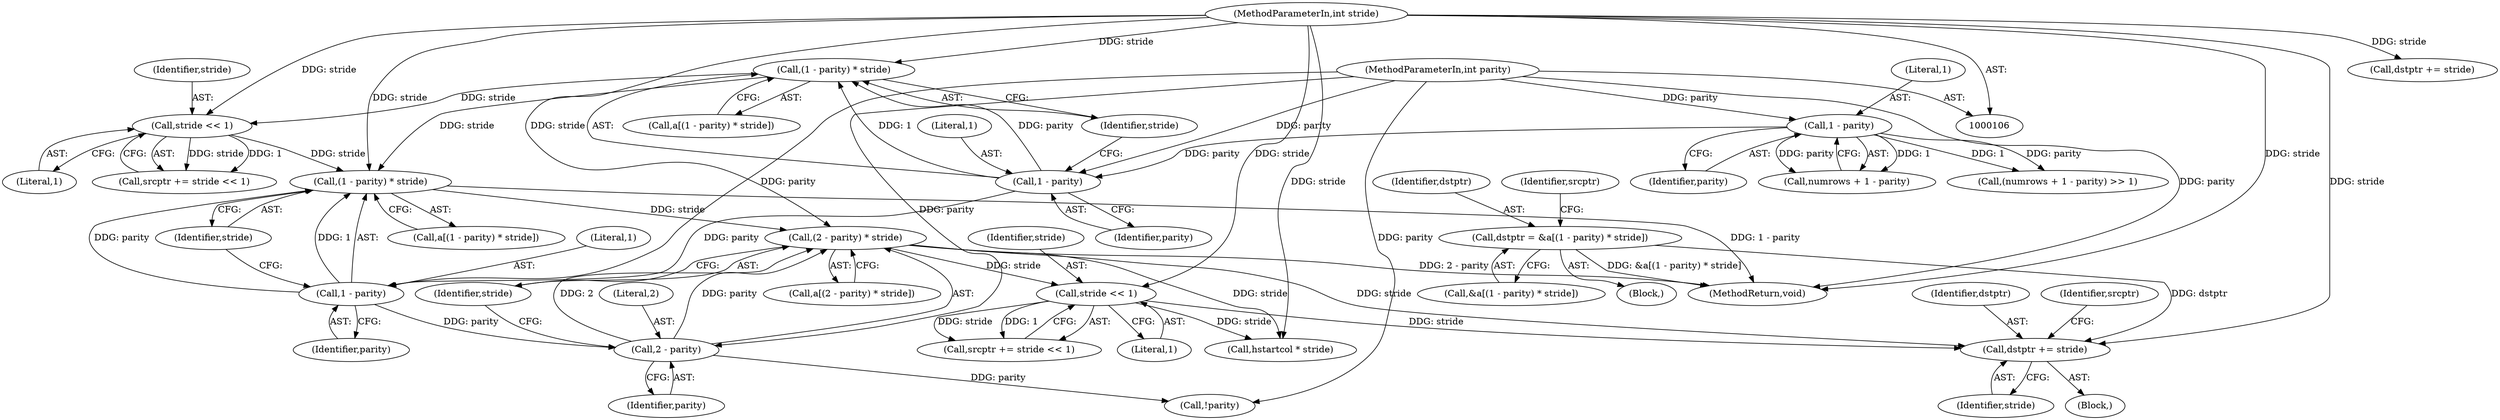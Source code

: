 digraph "0_jasper_4a59cfaf9ab3d48fca4a15c0d2674bf7138e3d1a_0@pointer" {
"1000235" [label="(Call,dstptr += stride)"];
"1000211" [label="(Call,(2 - parity) * stride)"];
"1000212" [label="(Call,2 - parity)"];
"1000202" [label="(Call,1 - parity)"];
"1000174" [label="(Call,1 - parity)"];
"1000153" [label="(Call,1 - parity)"];
"1000110" [label="(MethodParameterIn,int parity)"];
"1000201" [label="(Call,(1 - parity) * stride)"];
"1000193" [label="(Call,stride << 1)"];
"1000173" [label="(Call,(1 - parity) * stride)"];
"1000109" [label="(MethodParameterIn,int stride)"];
"1000240" [label="(Call,stride << 1)"];
"1000196" [label="(Call,dstptr = &a[(1 - parity) * stride])"];
"1000240" [label="(Call,stride << 1)"];
"1000268" [label="(Call,dstptr += stride)"];
"1000198" [label="(Call,&a[(1 - parity) * stride])"];
"1000150" [label="(Call,(numrows + 1 - parity) >> 1)"];
"1000197" [label="(Identifier,dstptr)"];
"1000191" [label="(Call,srcptr += stride << 1)"];
"1000215" [label="(Identifier,stride)"];
"1000175" [label="(Literal,1)"];
"1000201" [label="(Call,(1 - parity) * stride)"];
"1000155" [label="(Identifier,parity)"];
"1000213" [label="(Literal,2)"];
"1000280" [label="(MethodReturn,void)"];
"1000176" [label="(Identifier,parity)"];
"1000177" [label="(Identifier,stride)"];
"1000199" [label="(Call,a[(1 - parity) * stride])"];
"1000194" [label="(Identifier,stride)"];
"1000204" [label="(Identifier,parity)"];
"1000214" [label="(Identifier,parity)"];
"1000211" [label="(Call,(2 - parity) * stride)"];
"1000203" [label="(Literal,1)"];
"1000109" [label="(MethodParameterIn,int stride)"];
"1000209" [label="(Call,a[(2 - parity) * stride])"];
"1000229" [label="(Block,)"];
"1000236" [label="(Identifier,dstptr)"];
"1000242" [label="(Literal,1)"];
"1000154" [label="(Literal,1)"];
"1000205" [label="(Identifier,stride)"];
"1000196" [label="(Call,dstptr = &a[(1 - parity) * stride])"];
"1000174" [label="(Call,1 - parity)"];
"1000239" [label="(Identifier,srcptr)"];
"1000110" [label="(MethodParameterIn,int parity)"];
"1000195" [label="(Literal,1)"];
"1000222" [label="(Call,!parity)"];
"1000173" [label="(Call,(1 - parity) * stride)"];
"1000241" [label="(Identifier,stride)"];
"1000238" [label="(Call,srcptr += stride << 1)"];
"1000153" [label="(Call,1 - parity)"];
"1000151" [label="(Call,numrows + 1 - parity)"];
"1000147" [label="(Block,)"];
"1000193" [label="(Call,stride << 1)"];
"1000212" [label="(Call,2 - parity)"];
"1000207" [label="(Identifier,srcptr)"];
"1000235" [label="(Call,dstptr += stride)"];
"1000237" [label="(Identifier,stride)"];
"1000171" [label="(Call,a[(1 - parity) * stride])"];
"1000202" [label="(Call,1 - parity)"];
"1000248" [label="(Call,hstartcol * stride)"];
"1000235" -> "1000229"  [label="AST: "];
"1000235" -> "1000237"  [label="CFG: "];
"1000236" -> "1000235"  [label="AST: "];
"1000237" -> "1000235"  [label="AST: "];
"1000239" -> "1000235"  [label="CFG: "];
"1000211" -> "1000235"  [label="DDG: stride"];
"1000240" -> "1000235"  [label="DDG: stride"];
"1000109" -> "1000235"  [label="DDG: stride"];
"1000196" -> "1000235"  [label="DDG: dstptr"];
"1000211" -> "1000209"  [label="AST: "];
"1000211" -> "1000215"  [label="CFG: "];
"1000212" -> "1000211"  [label="AST: "];
"1000215" -> "1000211"  [label="AST: "];
"1000209" -> "1000211"  [label="CFG: "];
"1000211" -> "1000280"  [label="DDG: 2 - parity"];
"1000212" -> "1000211"  [label="DDG: 2"];
"1000212" -> "1000211"  [label="DDG: parity"];
"1000201" -> "1000211"  [label="DDG: stride"];
"1000109" -> "1000211"  [label="DDG: stride"];
"1000211" -> "1000240"  [label="DDG: stride"];
"1000211" -> "1000248"  [label="DDG: stride"];
"1000212" -> "1000214"  [label="CFG: "];
"1000213" -> "1000212"  [label="AST: "];
"1000214" -> "1000212"  [label="AST: "];
"1000215" -> "1000212"  [label="CFG: "];
"1000202" -> "1000212"  [label="DDG: parity"];
"1000110" -> "1000212"  [label="DDG: parity"];
"1000212" -> "1000222"  [label="DDG: parity"];
"1000202" -> "1000201"  [label="AST: "];
"1000202" -> "1000204"  [label="CFG: "];
"1000203" -> "1000202"  [label="AST: "];
"1000204" -> "1000202"  [label="AST: "];
"1000205" -> "1000202"  [label="CFG: "];
"1000202" -> "1000201"  [label="DDG: 1"];
"1000202" -> "1000201"  [label="DDG: parity"];
"1000174" -> "1000202"  [label="DDG: parity"];
"1000110" -> "1000202"  [label="DDG: parity"];
"1000174" -> "1000173"  [label="AST: "];
"1000174" -> "1000176"  [label="CFG: "];
"1000175" -> "1000174"  [label="AST: "];
"1000176" -> "1000174"  [label="AST: "];
"1000177" -> "1000174"  [label="CFG: "];
"1000174" -> "1000173"  [label="DDG: 1"];
"1000174" -> "1000173"  [label="DDG: parity"];
"1000153" -> "1000174"  [label="DDG: parity"];
"1000110" -> "1000174"  [label="DDG: parity"];
"1000153" -> "1000151"  [label="AST: "];
"1000153" -> "1000155"  [label="CFG: "];
"1000154" -> "1000153"  [label="AST: "];
"1000155" -> "1000153"  [label="AST: "];
"1000151" -> "1000153"  [label="CFG: "];
"1000153" -> "1000150"  [label="DDG: 1"];
"1000153" -> "1000150"  [label="DDG: parity"];
"1000153" -> "1000151"  [label="DDG: 1"];
"1000153" -> "1000151"  [label="DDG: parity"];
"1000110" -> "1000153"  [label="DDG: parity"];
"1000110" -> "1000106"  [label="AST: "];
"1000110" -> "1000280"  [label="DDG: parity"];
"1000110" -> "1000222"  [label="DDG: parity"];
"1000201" -> "1000199"  [label="AST: "];
"1000201" -> "1000205"  [label="CFG: "];
"1000205" -> "1000201"  [label="AST: "];
"1000199" -> "1000201"  [label="CFG: "];
"1000201" -> "1000280"  [label="DDG: 1 - parity"];
"1000193" -> "1000201"  [label="DDG: stride"];
"1000173" -> "1000201"  [label="DDG: stride"];
"1000109" -> "1000201"  [label="DDG: stride"];
"1000193" -> "1000191"  [label="AST: "];
"1000193" -> "1000195"  [label="CFG: "];
"1000194" -> "1000193"  [label="AST: "];
"1000195" -> "1000193"  [label="AST: "];
"1000191" -> "1000193"  [label="CFG: "];
"1000193" -> "1000191"  [label="DDG: stride"];
"1000193" -> "1000191"  [label="DDG: 1"];
"1000173" -> "1000193"  [label="DDG: stride"];
"1000109" -> "1000193"  [label="DDG: stride"];
"1000173" -> "1000171"  [label="AST: "];
"1000173" -> "1000177"  [label="CFG: "];
"1000177" -> "1000173"  [label="AST: "];
"1000171" -> "1000173"  [label="CFG: "];
"1000109" -> "1000173"  [label="DDG: stride"];
"1000109" -> "1000106"  [label="AST: "];
"1000109" -> "1000280"  [label="DDG: stride"];
"1000109" -> "1000240"  [label="DDG: stride"];
"1000109" -> "1000248"  [label="DDG: stride"];
"1000109" -> "1000268"  [label="DDG: stride"];
"1000240" -> "1000238"  [label="AST: "];
"1000240" -> "1000242"  [label="CFG: "];
"1000241" -> "1000240"  [label="AST: "];
"1000242" -> "1000240"  [label="AST: "];
"1000238" -> "1000240"  [label="CFG: "];
"1000240" -> "1000238"  [label="DDG: stride"];
"1000240" -> "1000238"  [label="DDG: 1"];
"1000240" -> "1000248"  [label="DDG: stride"];
"1000196" -> "1000147"  [label="AST: "];
"1000196" -> "1000198"  [label="CFG: "];
"1000197" -> "1000196"  [label="AST: "];
"1000198" -> "1000196"  [label="AST: "];
"1000207" -> "1000196"  [label="CFG: "];
"1000196" -> "1000280"  [label="DDG: &a[(1 - parity) * stride]"];
}
